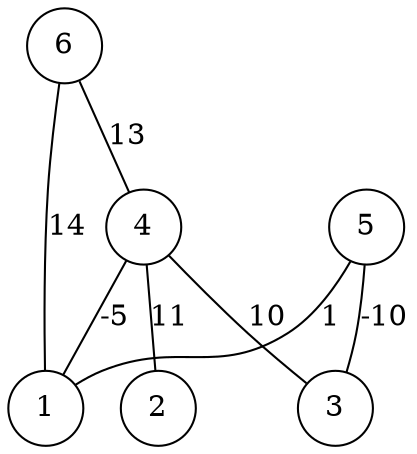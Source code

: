 graph { 
	 fontname="Helvetica,Arial,sans-serif" 
	 node [shape = circle]; 
	 6 -- 1 [label = "14"];
	 6 -- 4 [label = "13"];
	 5 -- 1 [label = "1"];
	 5 -- 3 [label = "-10"];
	 4 -- 1 [label = "-5"];
	 4 -- 2 [label = "11"];
	 4 -- 3 [label = "10"];
	 1;
	 2;
	 3;
	 4;
	 5;
	 6;
}
